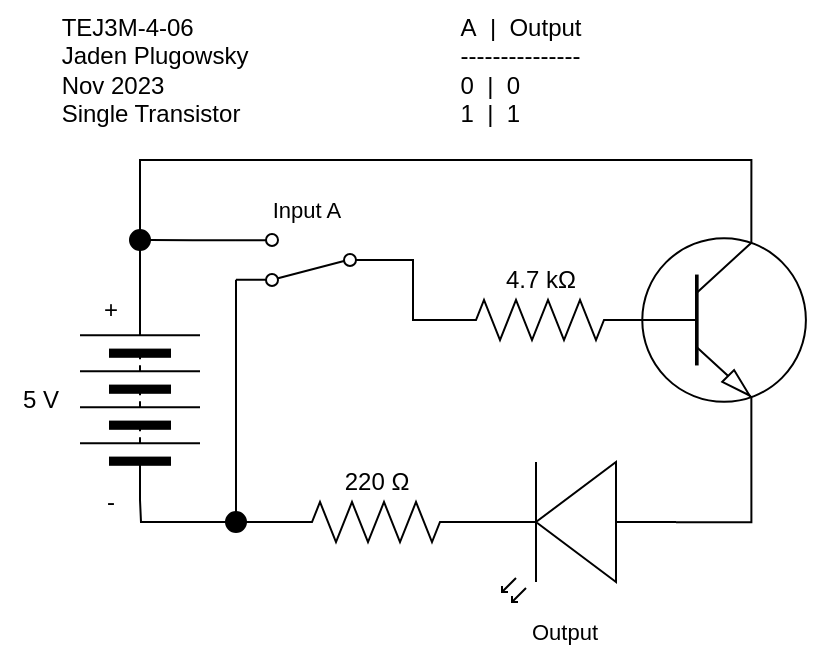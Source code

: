 <mxfile>
    <diagram id="ynGLzMJqW1owJeMQYCU2" name="Page-1">
        <mxGraphModel dx="436" dy="394" grid="1" gridSize="10" guides="1" tooltips="1" connect="1" arrows="1" fold="1" page="1" pageScale="1" pageWidth="850" pageHeight="1100" math="0" shadow="0">
            <root>
                <mxCell id="0"/>
                <mxCell id="1" parent="0"/>
                <mxCell id="2" value="" style="pointerEvents=1;verticalLabelPosition=bottom;shadow=0;dashed=0;align=center;html=1;verticalAlign=top;shape=mxgraph.electrical.miscellaneous.batteryStack;rotation=-90;" parent="1" vertex="1">
                    <mxGeometry x="60" y="210" width="100" height="60" as="geometry"/>
                </mxCell>
                <mxCell id="3" value="" style="pointerEvents=1;verticalLabelPosition=bottom;shadow=0;dashed=0;align=center;html=1;verticalAlign=top;shape=mxgraph.electrical.resistors.resistor_2;" parent="1" vertex="1">
                    <mxGeometry x="260" y="190" width="100" height="20" as="geometry"/>
                </mxCell>
                <mxCell id="41" style="edgeStyle=orthogonalEdgeStyle;shape=connector;rounded=0;html=1;exitX=1;exitY=0.57;exitDx=0;exitDy=0;exitPerimeter=0;entryX=1;entryY=0.5;entryDx=0;entryDy=0;entryPerimeter=0;labelBackgroundColor=default;strokeColor=default;fontFamily=Helvetica;fontSize=11;fontColor=default;endArrow=none;endFill=0;" edge="1" parent="1" source="4" target="40">
                    <mxGeometry relative="1" as="geometry"/>
                </mxCell>
                <mxCell id="4" value="" style="verticalLabelPosition=bottom;shadow=0;dashed=0;align=center;html=1;verticalAlign=top;shape=mxgraph.electrical.opto_electronics.led_2;pointerEvents=1;rotation=-180;" parent="1" vertex="1">
                    <mxGeometry x="278" y="271" width="100" height="70" as="geometry"/>
                </mxCell>
                <mxCell id="10" value="&lt;font style=&quot;font-size: 12px;&quot;&gt;4.7 kΩ&lt;/font&gt;" style="text;html=1;align=center;verticalAlign=middle;resizable=0;points=[];autosize=1;strokeColor=none;fillColor=none;fontSize=11;fontFamily=Helvetica;fontColor=default;" parent="1" vertex="1">
                    <mxGeometry x="280" y="165" width="60" height="30" as="geometry"/>
                </mxCell>
                <mxCell id="11" value="5 V" style="text;html=1;align=center;verticalAlign=middle;resizable=0;points=[];autosize=1;strokeColor=none;fillColor=none;fontSize=12;fontFamily=Helvetica;fontColor=default;" parent="1" vertex="1">
                    <mxGeometry x="40" y="225" width="40" height="30" as="geometry"/>
                </mxCell>
                <mxCell id="12" value="&lt;div style=&quot;text-align: left;&quot;&gt;&lt;span style=&quot;background-color: initial;&quot;&gt;TEJ3M-4-06&lt;/span&gt;&lt;/div&gt;&lt;div style=&quot;text-align: left;&quot;&gt;&lt;span style=&quot;background-color: initial;&quot;&gt;Jaden Plugowsky&lt;/span&gt;&lt;/div&gt;&lt;div style=&quot;text-align: left;&quot;&gt;&lt;span style=&quot;background-color: initial;&quot;&gt;Nov 2023&lt;/span&gt;&lt;/div&gt;&lt;div style=&quot;text-align: left;&quot;&gt;&lt;span style=&quot;background-color: initial;&quot;&gt;Single Transistor&lt;/span&gt;&lt;/div&gt;" style="text;html=1;align=center;verticalAlign=middle;resizable=0;points=[];autosize=1;strokeColor=none;fillColor=none;fontSize=12;fontFamily=Helvetica;fontColor=default;" parent="1" vertex="1">
                    <mxGeometry x="57" y="40" width="120" height="70" as="geometry"/>
                </mxCell>
                <mxCell id="18" style="edgeStyle=orthogonalEdgeStyle;shape=connector;rounded=0;html=1;exitX=1;exitY=0.12;exitDx=0;exitDy=0;entryX=0.5;entryY=0;entryDx=0;entryDy=0;labelBackgroundColor=default;strokeColor=default;fontFamily=Helvetica;fontSize=11;fontColor=default;endArrow=none;endFill=0;" parent="1" source="13" target="14" edge="1">
                    <mxGeometry relative="1" as="geometry">
                        <Array as="points">
                            <mxPoint x="158" y="270"/>
                        </Array>
                    </mxGeometry>
                </mxCell>
                <mxCell id="28" style="edgeStyle=orthogonalEdgeStyle;shape=connector;rounded=0;html=1;entryX=0;entryY=0.5;entryDx=0;entryDy=0;entryPerimeter=0;labelBackgroundColor=default;strokeColor=default;fontFamily=Helvetica;fontSize=11;fontColor=default;endArrow=none;endFill=0;" edge="1" parent="1" source="13" target="3">
                    <mxGeometry relative="1" as="geometry"/>
                </mxCell>
                <mxCell id="13" value="" style="shape=mxgraph.electrical.electro-mechanical.twoWaySwitch;aspect=fixed;elSwitchState=2;direction=west;" parent="1" vertex="1">
                    <mxGeometry x="158" y="157" width="75" height="26" as="geometry"/>
                </mxCell>
                <mxCell id="21" style="edgeStyle=orthogonalEdgeStyle;shape=connector;rounded=0;html=1;labelBackgroundColor=default;strokeColor=default;fontFamily=Helvetica;fontSize=11;fontColor=default;endArrow=none;endFill=0;" parent="1" source="14" edge="1">
                    <mxGeometry relative="1" as="geometry">
                        <mxPoint x="110" y="290" as="targetPoint"/>
                    </mxGeometry>
                </mxCell>
                <mxCell id="42" style="edgeStyle=orthogonalEdgeStyle;shape=connector;rounded=0;html=1;entryX=0;entryY=0.5;entryDx=0;entryDy=0;entryPerimeter=0;labelBackgroundColor=default;strokeColor=default;fontFamily=Helvetica;fontSize=11;fontColor=default;endArrow=none;endFill=0;" edge="1" parent="1" source="14" target="40">
                    <mxGeometry relative="1" as="geometry"/>
                </mxCell>
                <mxCell id="14" value="" style="ellipse;whiteSpace=wrap;html=1;aspect=fixed;fillColor=#000000;strokeColor=#000000;" parent="1" vertex="1">
                    <mxGeometry x="153" y="296" width="10" height="10" as="geometry"/>
                </mxCell>
                <mxCell id="23" value="&lt;div style=&quot;text-align: left;&quot;&gt;A&amp;nbsp; |&amp;nbsp; Output&lt;/div&gt;&lt;div style=&quot;text-align: left;&quot;&gt;---------------&lt;/div&gt;&lt;div style=&quot;text-align: left;&quot;&gt;0&amp;nbsp; |&amp;nbsp; 0&lt;/div&gt;&lt;div style=&quot;text-align: left;&quot;&gt;1&amp;nbsp; |&amp;nbsp; 1&lt;/div&gt;" style="text;html=1;align=center;verticalAlign=middle;resizable=0;points=[];autosize=1;strokeColor=none;fillColor=none;fontSize=12;fontFamily=Helvetica;fontColor=default;" parent="1" vertex="1">
                    <mxGeometry x="260" y="40" width="80" height="70" as="geometry"/>
                </mxCell>
                <mxCell id="24" value="Input A" style="text;html=1;align=center;verticalAlign=middle;resizable=0;points=[];autosize=1;strokeColor=none;fillColor=none;fontSize=11;fontFamily=Helvetica;fontColor=default;" parent="1" vertex="1">
                    <mxGeometry x="163" y="130" width="60" height="30" as="geometry"/>
                </mxCell>
                <mxCell id="25" value="Output" style="text;html=1;align=center;verticalAlign=middle;resizable=0;points=[];autosize=1;strokeColor=none;fillColor=none;fontSize=11;fontFamily=Helvetica;fontColor=default;" parent="1" vertex="1">
                    <mxGeometry x="292.05" y="341" width="60" height="30" as="geometry"/>
                </mxCell>
                <mxCell id="39" style="edgeStyle=orthogonalEdgeStyle;shape=connector;rounded=0;html=1;exitX=0.7;exitY=1;exitDx=0;exitDy=0;exitPerimeter=0;entryX=0;entryY=0.57;entryDx=0;entryDy=0;entryPerimeter=0;labelBackgroundColor=default;strokeColor=default;fontFamily=Helvetica;fontSize=11;fontColor=default;endArrow=none;endFill=0;" edge="1" parent="1" source="27" target="4">
                    <mxGeometry relative="1" as="geometry"/>
                </mxCell>
                <mxCell id="27" value="" style="verticalLabelPosition=bottom;shadow=0;dashed=0;align=center;html=1;verticalAlign=top;shape=mxgraph.electrical.transistors.npn_transistor_1;fontFamily=Helvetica;fontSize=11;fontColor=default;" vertex="1" parent="1">
                    <mxGeometry x="350" y="150" width="95" height="100" as="geometry"/>
                </mxCell>
                <mxCell id="30" value="+" style="text;html=1;align=center;verticalAlign=middle;resizable=0;points=[];autosize=1;strokeColor=none;fillColor=none;fontSize=12;fontFamily=Helvetica;fontColor=default;" vertex="1" parent="1">
                    <mxGeometry x="80" y="180" width="30" height="30" as="geometry"/>
                </mxCell>
                <mxCell id="31" value="-" style="text;html=1;align=center;verticalAlign=middle;resizable=0;points=[];autosize=1;strokeColor=none;fillColor=none;fontSize=12;fontFamily=Helvetica;fontColor=default;" vertex="1" parent="1">
                    <mxGeometry x="80" y="276" width="30" height="30" as="geometry"/>
                </mxCell>
                <mxCell id="34" value="" style="edgeStyle=orthogonalEdgeStyle;shape=connector;rounded=0;html=1;exitX=1;exitY=0.88;exitDx=0;exitDy=0;entryX=1;entryY=0.5;entryDx=0;entryDy=0;labelBackgroundColor=default;strokeColor=default;fontFamily=Helvetica;fontSize=11;fontColor=default;endArrow=none;endFill=0;" edge="1" parent="1" source="13" target="32">
                    <mxGeometry relative="1" as="geometry">
                        <mxPoint x="158" y="160.12" as="sourcePoint"/>
                        <mxPoint x="110" y="190" as="targetPoint"/>
                    </mxGeometry>
                </mxCell>
                <mxCell id="36" style="edgeStyle=orthogonalEdgeStyle;shape=connector;rounded=0;html=1;entryX=1;entryY=0.5;entryDx=0;entryDy=0;labelBackgroundColor=default;strokeColor=default;fontFamily=Helvetica;fontSize=11;fontColor=default;endArrow=none;endFill=0;" edge="1" parent="1" source="32" target="2">
                    <mxGeometry relative="1" as="geometry"/>
                </mxCell>
                <mxCell id="37" style="edgeStyle=orthogonalEdgeStyle;shape=connector;rounded=0;html=1;entryX=0.7;entryY=0;entryDx=0;entryDy=0;entryPerimeter=0;labelBackgroundColor=default;strokeColor=default;fontFamily=Helvetica;fontSize=11;fontColor=default;endArrow=none;endFill=0;" edge="1" parent="1" source="32" target="27">
                    <mxGeometry relative="1" as="geometry">
                        <Array as="points">
                            <mxPoint x="110" y="120"/>
                            <mxPoint x="416" y="120"/>
                        </Array>
                    </mxGeometry>
                </mxCell>
                <mxCell id="32" value="" style="ellipse;whiteSpace=wrap;html=1;aspect=fixed;fillColor=#000000;strokeColor=#000000;" vertex="1" parent="1">
                    <mxGeometry x="105" y="155" width="10" height="10" as="geometry"/>
                </mxCell>
                <mxCell id="40" value="" style="pointerEvents=1;verticalLabelPosition=bottom;shadow=0;dashed=0;align=center;html=1;verticalAlign=top;shape=mxgraph.electrical.resistors.resistor_2;" vertex="1" parent="1">
                    <mxGeometry x="178" y="291" width="100" height="20" as="geometry"/>
                </mxCell>
                <mxCell id="44" value="&lt;font style=&quot;font-size: 12px;&quot;&gt;220 Ω&lt;/font&gt;" style="text;html=1;align=center;verticalAlign=middle;resizable=0;points=[];autosize=1;strokeColor=none;fillColor=none;fontSize=11;fontFamily=Helvetica;fontColor=default;" vertex="1" parent="1">
                    <mxGeometry x="198" y="266" width="60" height="30" as="geometry"/>
                </mxCell>
            </root>
        </mxGraphModel>
    </diagram>
</mxfile>